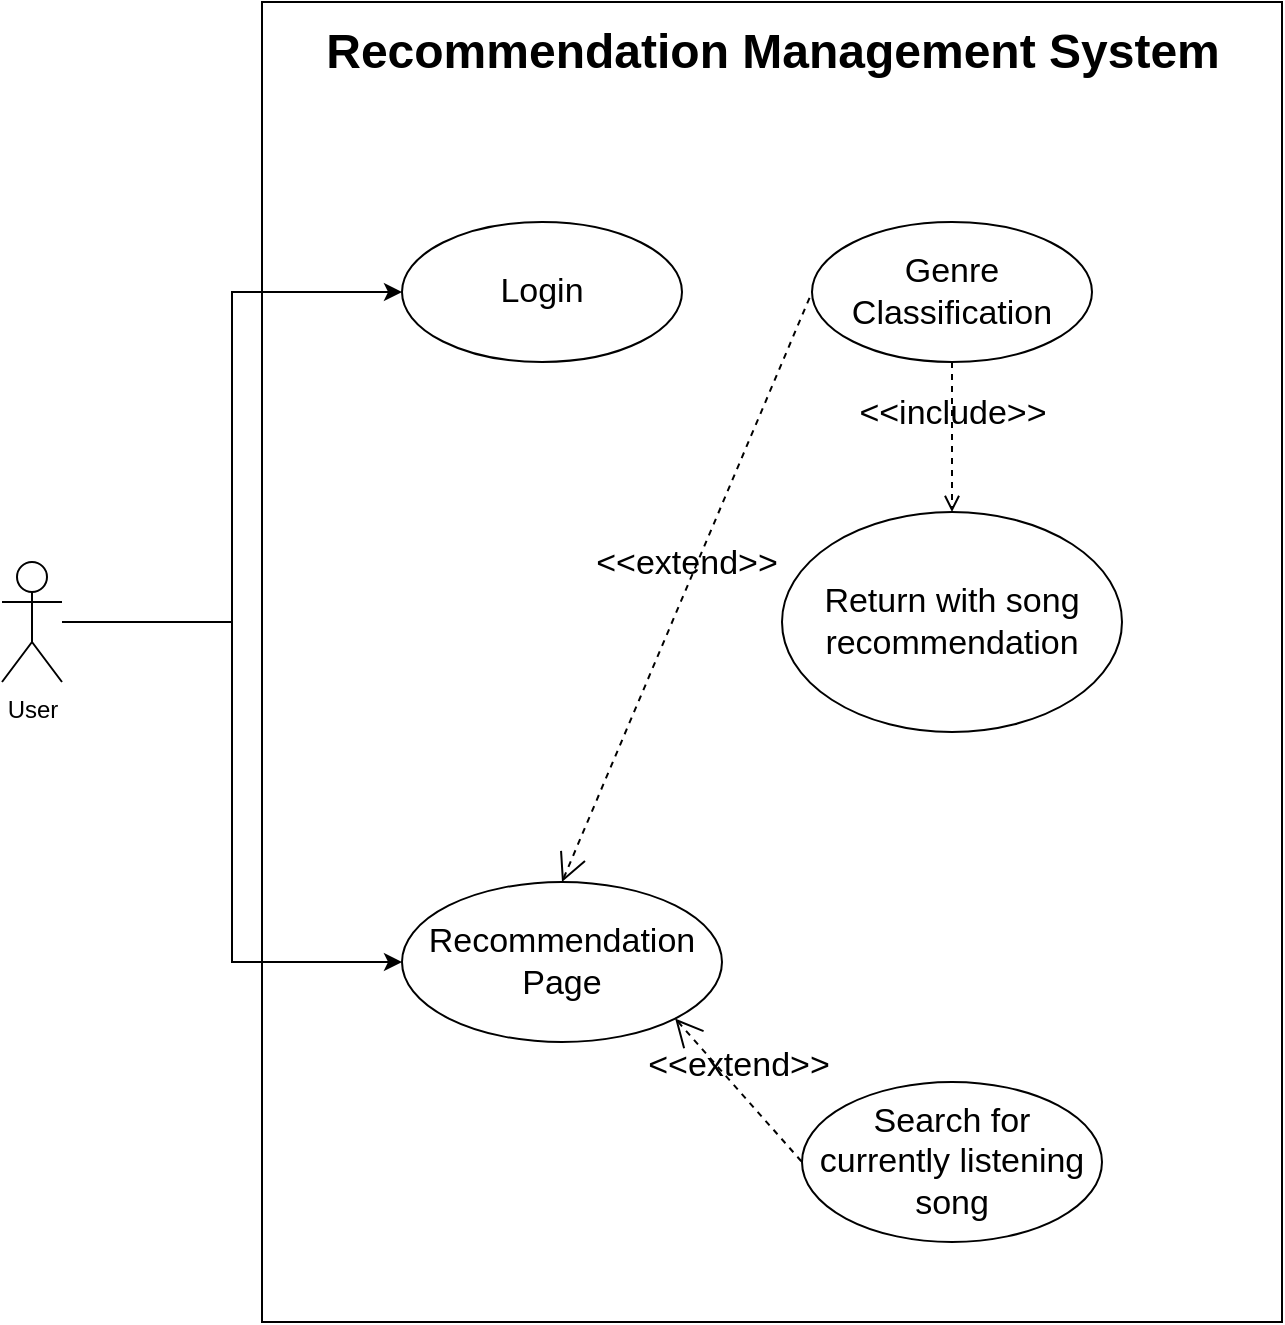 <mxfile version="17.4.6" type="github">
  <diagram id="s9sTzC9SLg12Xh60lwWW" name="Page-1">
    <mxGraphModel dx="702" dy="743" grid="1" gridSize="10" guides="1" tooltips="1" connect="1" arrows="1" fold="1" page="1" pageScale="1" pageWidth="850" pageHeight="1100" math="0" shadow="0">
      <root>
        <mxCell id="0" />
        <mxCell id="1" parent="0" />
        <mxCell id="zA-Sa5RvYF2b9eXwcDll-7" value="" style="rounded=0;whiteSpace=wrap;html=1;" parent="1" vertex="1">
          <mxGeometry x="210" y="130" width="510" height="660" as="geometry" />
        </mxCell>
        <mxCell id="zA-Sa5RvYF2b9eXwcDll-8" value="Recommendation Management System" style="text;strokeColor=none;fillColor=none;html=1;fontSize=24;fontStyle=1;verticalAlign=middle;align=center;" parent="1" vertex="1">
          <mxGeometry x="216.25" y="130" width="497.5" height="50" as="geometry" />
        </mxCell>
        <mxCell id="zA-Sa5RvYF2b9eXwcDll-9" value="&lt;font style=&quot;font-size: 17px&quot;&gt;Login&lt;/font&gt;" style="ellipse;whiteSpace=wrap;html=1;" parent="1" vertex="1">
          <mxGeometry x="280" y="240" width="140" height="70" as="geometry" />
        </mxCell>
        <mxCell id="zA-Sa5RvYF2b9eXwcDll-10" style="edgeStyle=orthogonalEdgeStyle;rounded=0;orthogonalLoop=1;jettySize=auto;html=1;entryX=0;entryY=0.5;entryDx=0;entryDy=0;fontSize=14;" parent="1" source="zA-Sa5RvYF2b9eXwcDll-13" target="zA-Sa5RvYF2b9eXwcDll-9" edge="1">
          <mxGeometry relative="1" as="geometry" />
        </mxCell>
        <mxCell id="zA-Sa5RvYF2b9eXwcDll-11" style="edgeStyle=orthogonalEdgeStyle;rounded=0;orthogonalLoop=1;jettySize=auto;html=1;entryX=0;entryY=0.5;entryDx=0;entryDy=0;fontSize=14;" parent="1" source="zA-Sa5RvYF2b9eXwcDll-13" target="zA-Sa5RvYF2b9eXwcDll-14" edge="1">
          <mxGeometry relative="1" as="geometry" />
        </mxCell>
        <mxCell id="zA-Sa5RvYF2b9eXwcDll-13" value="User" style="shape=umlActor;html=1;verticalLabelPosition=bottom;verticalAlign=top;align=center;" parent="1" vertex="1">
          <mxGeometry x="80" y="410" width="30" height="60" as="geometry" />
        </mxCell>
        <mxCell id="zA-Sa5RvYF2b9eXwcDll-14" value="&lt;font style=&quot;font-size: 17px&quot;&gt;Recommendation Page&lt;/font&gt;" style="ellipse;whiteSpace=wrap;html=1;" parent="1" vertex="1">
          <mxGeometry x="280" y="570" width="160" height="80" as="geometry" />
        </mxCell>
        <mxCell id="zA-Sa5RvYF2b9eXwcDll-32" value="Genre Classification" style="ellipse;whiteSpace=wrap;html=1;fontSize=17;" parent="1" vertex="1">
          <mxGeometry x="485" y="240" width="140" height="70" as="geometry" />
        </mxCell>
        <mxCell id="zA-Sa5RvYF2b9eXwcDll-33" value="&amp;lt;&amp;lt;extend&amp;gt;&amp;gt;" style="edgeStyle=none;html=1;startArrow=open;endArrow=none;startSize=12;verticalAlign=bottom;dashed=1;labelBackgroundColor=none;rounded=0;fontSize=17;exitX=0.5;exitY=0;exitDx=0;exitDy=0;entryX=0;entryY=0.5;entryDx=0;entryDy=0;" parent="1" source="zA-Sa5RvYF2b9eXwcDll-14" target="zA-Sa5RvYF2b9eXwcDll-32" edge="1">
          <mxGeometry width="160" relative="1" as="geometry">
            <mxPoint x="430" y="230" as="sourcePoint" />
            <mxPoint x="590" y="230" as="targetPoint" />
          </mxGeometry>
        </mxCell>
        <mxCell id="zA-Sa5RvYF2b9eXwcDll-34" value="Search for currently listening song" style="ellipse;whiteSpace=wrap;html=1;fontSize=17;" parent="1" vertex="1">
          <mxGeometry x="480" y="670" width="150" height="80" as="geometry" />
        </mxCell>
        <mxCell id="zA-Sa5RvYF2b9eXwcDll-35" value="&amp;lt;&amp;lt;extend&amp;gt;&amp;gt;" style="edgeStyle=none;html=1;startArrow=open;endArrow=none;startSize=12;verticalAlign=bottom;dashed=1;labelBackgroundColor=none;rounded=0;fontSize=17;entryX=0;entryY=0.5;entryDx=0;entryDy=0;exitX=1;exitY=1;exitDx=0;exitDy=0;" parent="1" source="zA-Sa5RvYF2b9eXwcDll-14" target="zA-Sa5RvYF2b9eXwcDll-34" edge="1">
          <mxGeometry width="160" relative="1" as="geometry">
            <mxPoint x="410" y="410" as="sourcePoint" />
            <mxPoint x="570" y="410" as="targetPoint" />
          </mxGeometry>
        </mxCell>
        <mxCell id="zA-Sa5RvYF2b9eXwcDll-36" value="&lt;font style=&quot;font-size: 17px&quot;&gt;Return with song recommendation&lt;/font&gt;" style="ellipse;whiteSpace=wrap;html=1;" parent="1" vertex="1">
          <mxGeometry x="470" y="385" width="170" height="110" as="geometry" />
        </mxCell>
        <mxCell id="zA-Sa5RvYF2b9eXwcDll-37" value="&amp;lt;&amp;lt;include&amp;gt;&amp;gt;" style="edgeStyle=none;html=1;endArrow=open;verticalAlign=bottom;dashed=1;labelBackgroundColor=none;rounded=0;fontSize=17;exitX=0.5;exitY=1;exitDx=0;exitDy=0;" parent="1" source="zA-Sa5RvYF2b9eXwcDll-32" target="zA-Sa5RvYF2b9eXwcDll-36" edge="1">
          <mxGeometry width="160" relative="1" as="geometry">
            <mxPoint x="590" y="310" as="sourcePoint" />
            <mxPoint x="750" y="310" as="targetPoint" />
          </mxGeometry>
        </mxCell>
      </root>
    </mxGraphModel>
  </diagram>
</mxfile>
